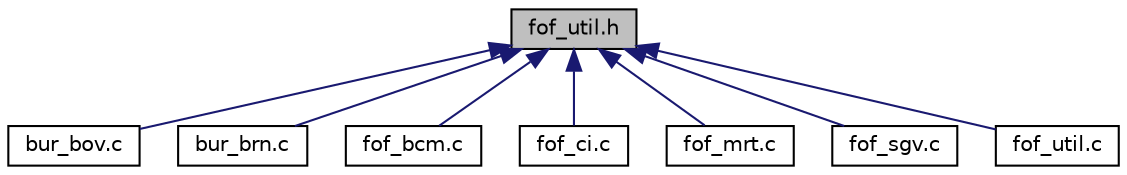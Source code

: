 digraph "fof_util.h"
{
  edge [fontname="Helvetica",fontsize="10",labelfontname="Helvetica",labelfontsize="10"];
  node [fontname="Helvetica",fontsize="10",shape=record];
  Node1 [label="fof_util.h",height=0.2,width=0.4,color="black", fillcolor="grey75", style="filled", fontcolor="black"];
  Node1 -> Node2 [dir="back",color="midnightblue",fontsize="10",style="solid",fontname="Helvetica"];
  Node2 [label="bur_bov.c",height=0.2,width=0.4,color="black", fillcolor="white", style="filled",URL="$bur__bov_8c.html"];
  Node1 -> Node3 [dir="back",color="midnightblue",fontsize="10",style="solid",fontname="Helvetica"];
  Node3 [label="bur_brn.c",height=0.2,width=0.4,color="black", fillcolor="white", style="filled",URL="$bur__brn_8c.html"];
  Node1 -> Node4 [dir="back",color="midnightblue",fontsize="10",style="solid",fontname="Helvetica"];
  Node4 [label="fof_bcm.c",height=0.2,width=0.4,color="black", fillcolor="white", style="filled",URL="$fof__bcm_8c.html"];
  Node1 -> Node5 [dir="back",color="midnightblue",fontsize="10",style="solid",fontname="Helvetica"];
  Node5 [label="fof_ci.c",height=0.2,width=0.4,color="black", fillcolor="white", style="filled",URL="$fof__ci_8c.html"];
  Node1 -> Node6 [dir="back",color="midnightblue",fontsize="10",style="solid",fontname="Helvetica"];
  Node6 [label="fof_mrt.c",height=0.2,width=0.4,color="black", fillcolor="white", style="filled",URL="$fof__mrt_8c.html"];
  Node1 -> Node7 [dir="back",color="midnightblue",fontsize="10",style="solid",fontname="Helvetica"];
  Node7 [label="fof_sgv.c",height=0.2,width=0.4,color="black", fillcolor="white", style="filled",URL="$fof__sgv_8c.html"];
  Node1 -> Node8 [dir="back",color="midnightblue",fontsize="10",style="solid",fontname="Helvetica"];
  Node8 [label="fof_util.c",height=0.2,width=0.4,color="black", fillcolor="white", style="filled",URL="$fof__util_8c.html"];
}
